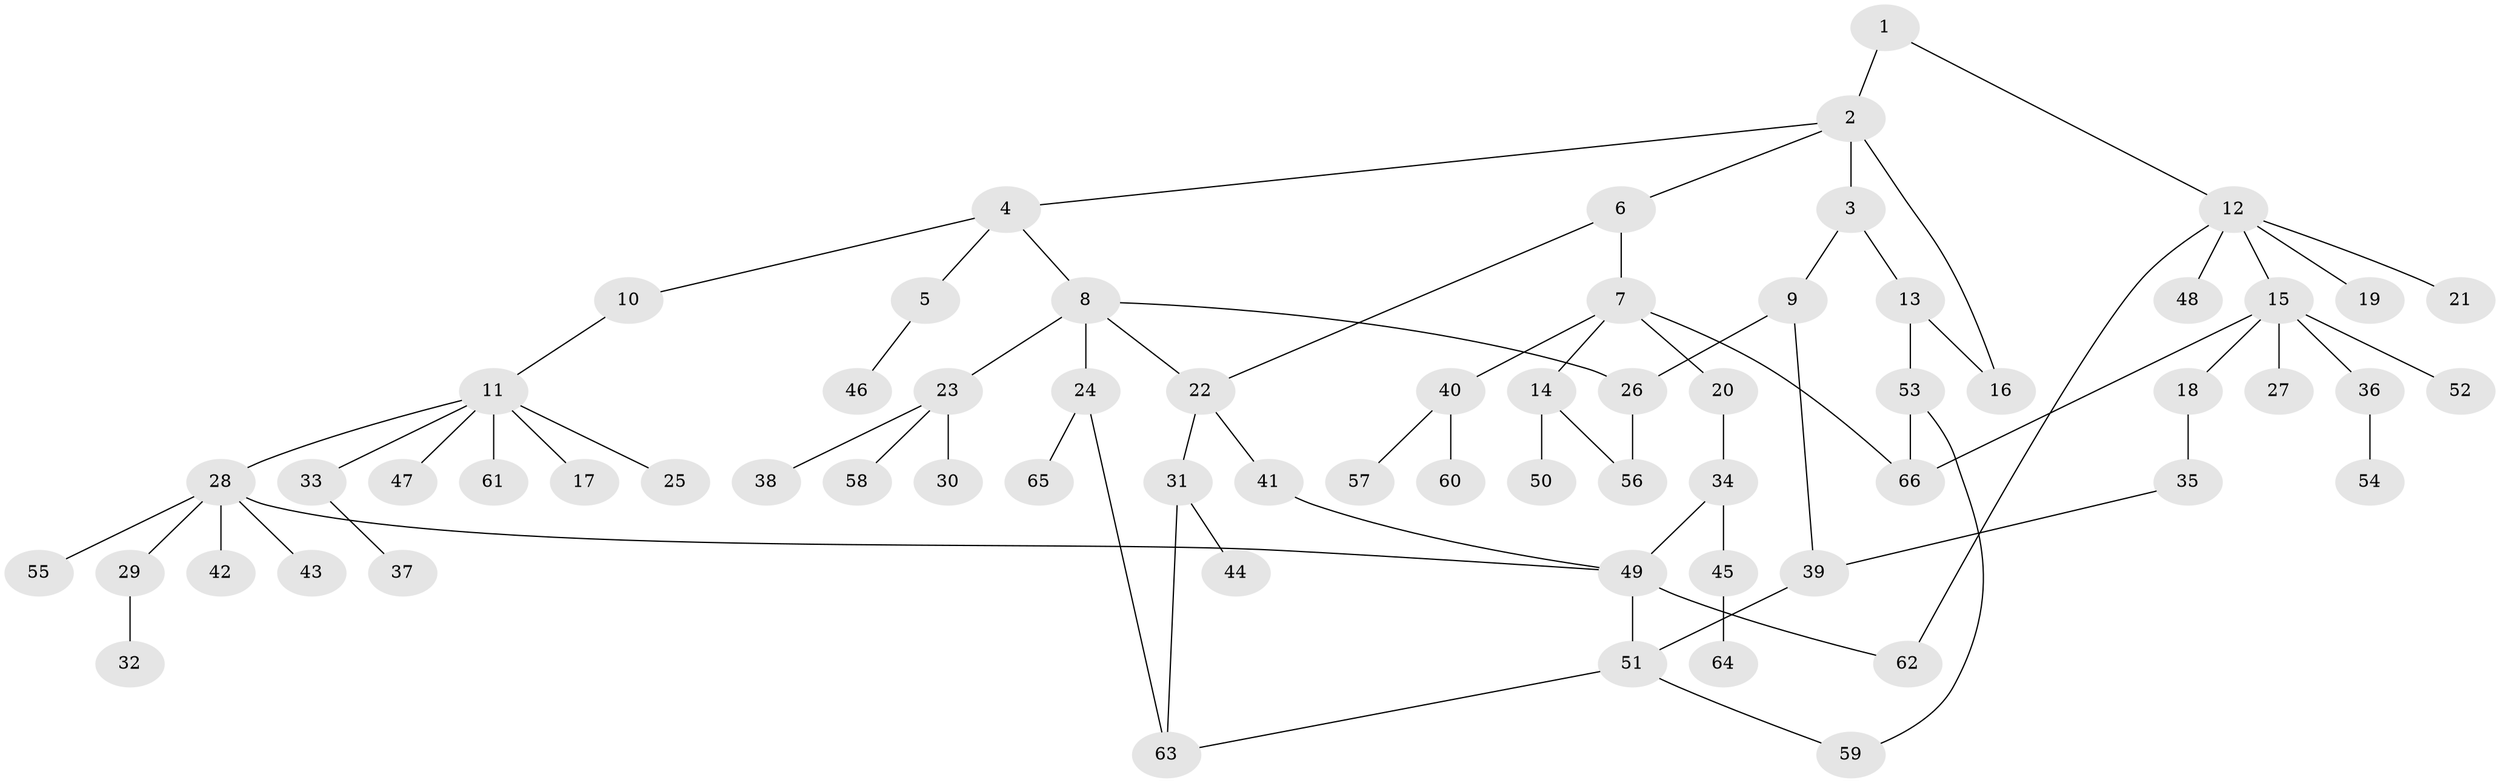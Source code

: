 // coarse degree distribution, {7: 0.034482758620689655, 4: 0.1724137931034483, 1: 0.3103448275862069, 5: 0.10344827586206896, 2: 0.1724137931034483, 3: 0.1724137931034483, 6: 0.034482758620689655}
// Generated by graph-tools (version 1.1) at 2025/49/03/04/25 22:49:11]
// undirected, 66 vertices, 79 edges
graph export_dot {
  node [color=gray90,style=filled];
  1;
  2;
  3;
  4;
  5;
  6;
  7;
  8;
  9;
  10;
  11;
  12;
  13;
  14;
  15;
  16;
  17;
  18;
  19;
  20;
  21;
  22;
  23;
  24;
  25;
  26;
  27;
  28;
  29;
  30;
  31;
  32;
  33;
  34;
  35;
  36;
  37;
  38;
  39;
  40;
  41;
  42;
  43;
  44;
  45;
  46;
  47;
  48;
  49;
  50;
  51;
  52;
  53;
  54;
  55;
  56;
  57;
  58;
  59;
  60;
  61;
  62;
  63;
  64;
  65;
  66;
  1 -- 2;
  1 -- 12;
  2 -- 3;
  2 -- 4;
  2 -- 6;
  2 -- 16;
  3 -- 9;
  3 -- 13;
  4 -- 5;
  4 -- 8;
  4 -- 10;
  5 -- 46;
  6 -- 7;
  6 -- 22;
  7 -- 14;
  7 -- 20;
  7 -- 40;
  7 -- 66;
  8 -- 22;
  8 -- 23;
  8 -- 24;
  8 -- 26;
  9 -- 26;
  9 -- 39;
  10 -- 11;
  11 -- 17;
  11 -- 25;
  11 -- 28;
  11 -- 33;
  11 -- 47;
  11 -- 61;
  12 -- 15;
  12 -- 19;
  12 -- 21;
  12 -- 48;
  12 -- 62;
  13 -- 53;
  13 -- 16;
  14 -- 50;
  14 -- 56;
  15 -- 18;
  15 -- 27;
  15 -- 36;
  15 -- 52;
  15 -- 66;
  18 -- 35;
  20 -- 34;
  22 -- 31;
  22 -- 41;
  23 -- 30;
  23 -- 38;
  23 -- 58;
  24 -- 63;
  24 -- 65;
  26 -- 56;
  28 -- 29;
  28 -- 42;
  28 -- 43;
  28 -- 55;
  28 -- 49;
  29 -- 32;
  31 -- 44;
  31 -- 63;
  33 -- 37;
  34 -- 45;
  34 -- 49;
  35 -- 39;
  36 -- 54;
  39 -- 51;
  40 -- 57;
  40 -- 60;
  41 -- 49;
  45 -- 64;
  49 -- 51;
  49 -- 62;
  51 -- 59;
  51 -- 63;
  53 -- 66;
  53 -- 59;
}
